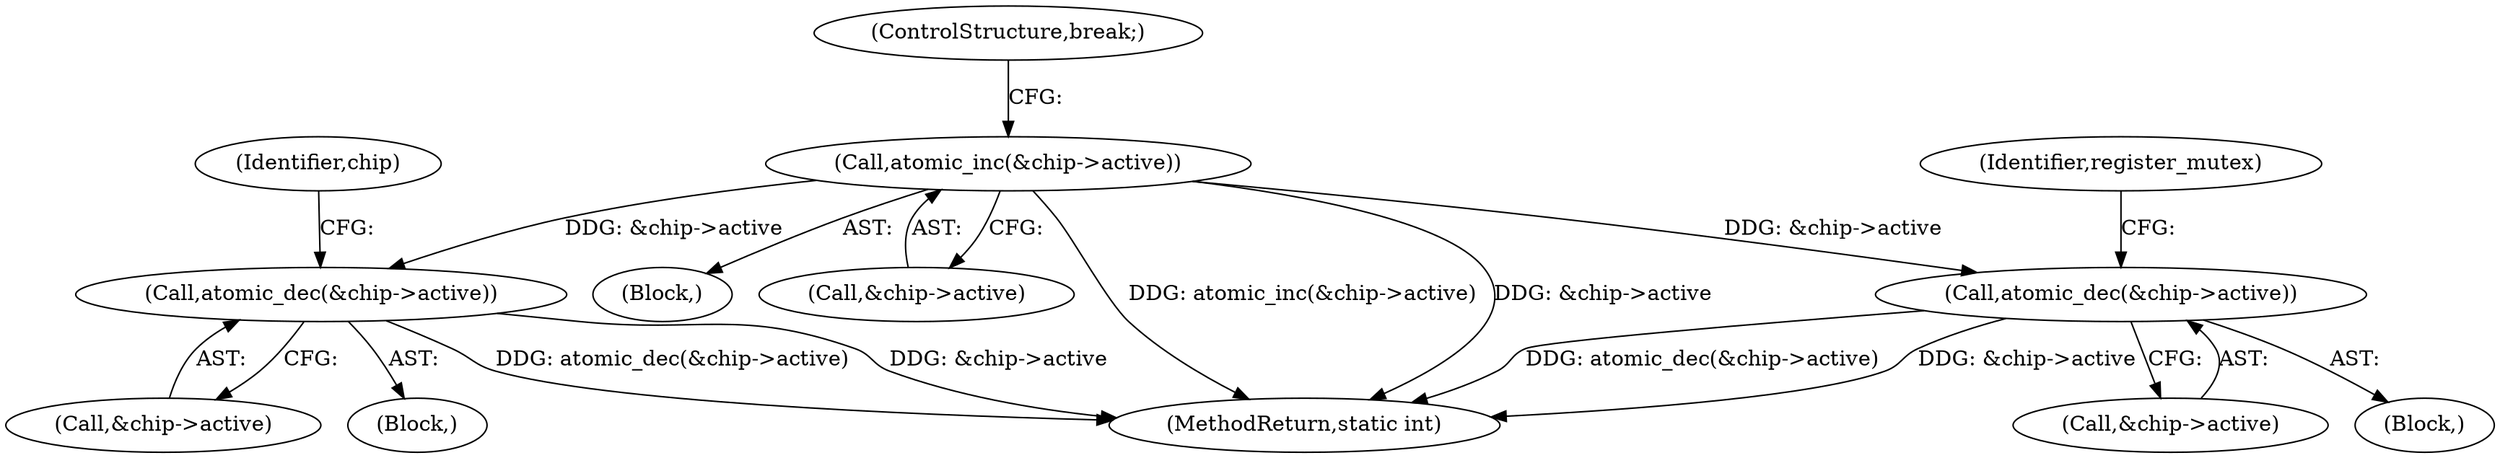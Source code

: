 digraph "0_linux_5f8cf712582617d523120df67d392059eaf2fc4b@pointer" {
"1000256" [label="(Call,atomic_inc(&chip->active))"];
"1000478" [label="(Call,atomic_dec(&chip->active))"];
"1000492" [label="(Call,atomic_dec(&chip->active))"];
"1000500" [label="(Identifier,chip)"];
"1000230" [label="(Block,)"];
"1000485" [label="(Identifier,register_mutex)"];
"1000491" [label="(Block,)"];
"1000478" [label="(Call,atomic_dec(&chip->active))"];
"1000256" [label="(Call,atomic_inc(&chip->active))"];
"1000261" [label="(ControlStructure,break;)"];
"1000492" [label="(Call,atomic_dec(&chip->active))"];
"1000113" [label="(Block,)"];
"1000479" [label="(Call,&chip->active)"];
"1000257" [label="(Call,&chip->active)"];
"1000493" [label="(Call,&chip->active)"];
"1000511" [label="(MethodReturn,static int)"];
"1000256" -> "1000230"  [label="AST: "];
"1000256" -> "1000257"  [label="CFG: "];
"1000257" -> "1000256"  [label="AST: "];
"1000261" -> "1000256"  [label="CFG: "];
"1000256" -> "1000511"  [label="DDG: &chip->active"];
"1000256" -> "1000511"  [label="DDG: atomic_inc(&chip->active)"];
"1000256" -> "1000478"  [label="DDG: &chip->active"];
"1000256" -> "1000492"  [label="DDG: &chip->active"];
"1000478" -> "1000113"  [label="AST: "];
"1000478" -> "1000479"  [label="CFG: "];
"1000479" -> "1000478"  [label="AST: "];
"1000485" -> "1000478"  [label="CFG: "];
"1000478" -> "1000511"  [label="DDG: &chip->active"];
"1000478" -> "1000511"  [label="DDG: atomic_dec(&chip->active)"];
"1000492" -> "1000491"  [label="AST: "];
"1000492" -> "1000493"  [label="CFG: "];
"1000493" -> "1000492"  [label="AST: "];
"1000500" -> "1000492"  [label="CFG: "];
"1000492" -> "1000511"  [label="DDG: &chip->active"];
"1000492" -> "1000511"  [label="DDG: atomic_dec(&chip->active)"];
}
